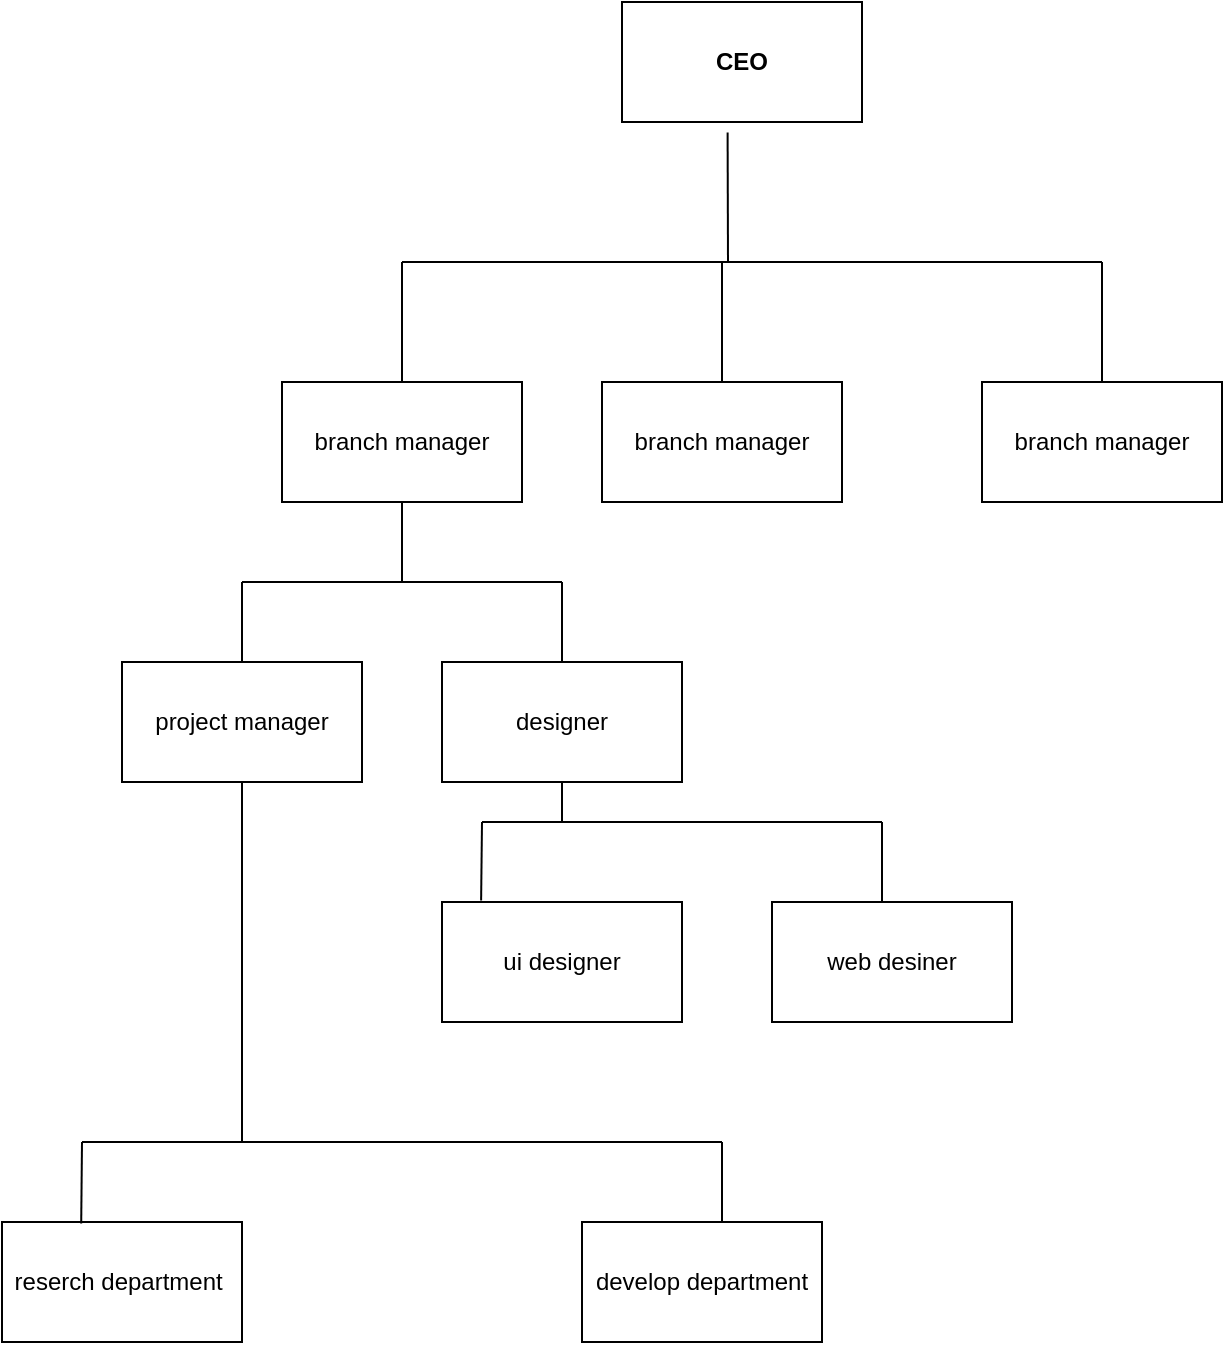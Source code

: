 <mxfile version="16.5.1" type="device"><diagram id="20iHX9zYD8re5vorN_mR" name="Page-1"><mxGraphModel dx="1038" dy="641" grid="1" gridSize="10" guides="1" tooltips="1" connect="1" arrows="1" fold="1" page="1" pageScale="1" pageWidth="850" pageHeight="1100" math="0" shadow="0"><root><mxCell id="0"/><mxCell id="1" parent="0"/><mxCell id="bG9o_JWu6Bs8u7YM18qz-1" value="&lt;div style=&quot;text-align: justify&quot;&gt;&lt;b&gt;CEO&lt;/b&gt;&lt;/div&gt;" style="rounded=0;whiteSpace=wrap;html=1;" vertex="1" parent="1"><mxGeometry x="350" y="30" width="120" height="60" as="geometry"/></mxCell><mxCell id="bG9o_JWu6Bs8u7YM18qz-2" value="branch manager" style="rounded=0;whiteSpace=wrap;html=1;" vertex="1" parent="1"><mxGeometry x="180" y="220" width="120" height="60" as="geometry"/></mxCell><mxCell id="bG9o_JWu6Bs8u7YM18qz-7" value="branch manager" style="rounded=0;whiteSpace=wrap;html=1;" vertex="1" parent="1"><mxGeometry x="340" y="220" width="120" height="60" as="geometry"/></mxCell><mxCell id="bG9o_JWu6Bs8u7YM18qz-8" value="branch manager" style="rounded=0;whiteSpace=wrap;html=1;" vertex="1" parent="1"><mxGeometry x="530" y="220" width="120" height="60" as="geometry"/></mxCell><mxCell id="bG9o_JWu6Bs8u7YM18qz-11" value="" style="endArrow=none;html=1;rounded=0;entryX=0.44;entryY=1.087;entryDx=0;entryDy=0;entryPerimeter=0;" edge="1" parent="1" target="bG9o_JWu6Bs8u7YM18qz-1"><mxGeometry width="50" height="50" relative="1" as="geometry"><mxPoint x="403" y="160" as="sourcePoint"/><mxPoint x="430" y="90" as="targetPoint"/></mxGeometry></mxCell><mxCell id="bG9o_JWu6Bs8u7YM18qz-12" value="" style="endArrow=none;html=1;rounded=0;" edge="1" parent="1"><mxGeometry width="50" height="50" relative="1" as="geometry"><mxPoint x="240" y="160" as="sourcePoint"/><mxPoint x="590" y="160" as="targetPoint"/></mxGeometry></mxCell><mxCell id="bG9o_JWu6Bs8u7YM18qz-13" value="" style="endArrow=none;html=1;rounded=0;" edge="1" parent="1" source="bG9o_JWu6Bs8u7YM18qz-2"><mxGeometry width="50" height="50" relative="1" as="geometry"><mxPoint x="210" y="220" as="sourcePoint"/><mxPoint x="240" y="160" as="targetPoint"/></mxGeometry></mxCell><mxCell id="bG9o_JWu6Bs8u7YM18qz-14" value="" style="endArrow=none;html=1;rounded=0;exitX=0.5;exitY=0;exitDx=0;exitDy=0;" edge="1" parent="1" source="bG9o_JWu6Bs8u7YM18qz-7"><mxGeometry width="50" height="50" relative="1" as="geometry"><mxPoint x="400" y="260" as="sourcePoint"/><mxPoint x="400" y="160" as="targetPoint"/></mxGeometry></mxCell><mxCell id="bG9o_JWu6Bs8u7YM18qz-15" value="" style="endArrow=none;html=1;rounded=0;exitX=0.5;exitY=0;exitDx=0;exitDy=0;" edge="1" parent="1" source="bG9o_JWu6Bs8u7YM18qz-8"><mxGeometry width="50" height="50" relative="1" as="geometry"><mxPoint x="590" y="210" as="sourcePoint"/><mxPoint x="590" y="160" as="targetPoint"/></mxGeometry></mxCell><mxCell id="bG9o_JWu6Bs8u7YM18qz-18" value="project manager" style="rounded=0;whiteSpace=wrap;html=1;" vertex="1" parent="1"><mxGeometry x="100" y="360" width="120" height="60" as="geometry"/></mxCell><mxCell id="bG9o_JWu6Bs8u7YM18qz-19" value="" style="endArrow=none;html=1;rounded=0;entryX=0.5;entryY=1;entryDx=0;entryDy=0;" edge="1" parent="1" target="bG9o_JWu6Bs8u7YM18qz-2"><mxGeometry width="50" height="50" relative="1" as="geometry"><mxPoint x="240" y="320" as="sourcePoint"/><mxPoint x="270" y="280" as="targetPoint"/></mxGeometry></mxCell><mxCell id="bG9o_JWu6Bs8u7YM18qz-20" value="" style="endArrow=none;html=1;rounded=0;" edge="1" parent="1"><mxGeometry width="50" height="50" relative="1" as="geometry"><mxPoint x="160" y="320" as="sourcePoint"/><mxPoint x="320" y="320" as="targetPoint"/></mxGeometry></mxCell><mxCell id="bG9o_JWu6Bs8u7YM18qz-22" value="" style="endArrow=none;html=1;rounded=0;exitX=0.5;exitY=0;exitDx=0;exitDy=0;" edge="1" parent="1" source="bG9o_JWu6Bs8u7YM18qz-18"><mxGeometry width="50" height="50" relative="1" as="geometry"><mxPoint x="140" y="370" as="sourcePoint"/><mxPoint x="160" y="320" as="targetPoint"/></mxGeometry></mxCell><mxCell id="bG9o_JWu6Bs8u7YM18qz-23" value="designer" style="rounded=0;whiteSpace=wrap;html=1;" vertex="1" parent="1"><mxGeometry x="260" y="360" width="120" height="60" as="geometry"/></mxCell><mxCell id="bG9o_JWu6Bs8u7YM18qz-26" value="" style="endArrow=none;html=1;rounded=0;exitX=0.5;exitY=0;exitDx=0;exitDy=0;" edge="1" parent="1" source="bG9o_JWu6Bs8u7YM18qz-23"><mxGeometry width="50" height="50" relative="1" as="geometry"><mxPoint x="300" y="370" as="sourcePoint"/><mxPoint x="320" y="320" as="targetPoint"/></mxGeometry></mxCell><mxCell id="bG9o_JWu6Bs8u7YM18qz-27" value="ui designer" style="rounded=0;whiteSpace=wrap;html=1;" vertex="1" parent="1"><mxGeometry x="260" y="480" width="120" height="60" as="geometry"/></mxCell><mxCell id="bG9o_JWu6Bs8u7YM18qz-28" value="" style="endArrow=none;html=1;rounded=0;entryX=0.5;entryY=1;entryDx=0;entryDy=0;" edge="1" parent="1" target="bG9o_JWu6Bs8u7YM18qz-23"><mxGeometry width="50" height="50" relative="1" as="geometry"><mxPoint x="320" y="440" as="sourcePoint"/><mxPoint x="450" y="410" as="targetPoint"/></mxGeometry></mxCell><mxCell id="bG9o_JWu6Bs8u7YM18qz-30" value="web desiner" style="rounded=0;whiteSpace=wrap;html=1;" vertex="1" parent="1"><mxGeometry x="425" y="480" width="120" height="60" as="geometry"/></mxCell><mxCell id="bG9o_JWu6Bs8u7YM18qz-32" value="" style="endArrow=none;html=1;rounded=0;" edge="1" parent="1"><mxGeometry width="50" height="50" relative="1" as="geometry"><mxPoint x="280" y="440" as="sourcePoint"/><mxPoint x="480" y="440" as="targetPoint"/></mxGeometry></mxCell><mxCell id="bG9o_JWu6Bs8u7YM18qz-33" value="" style="endArrow=none;html=1;rounded=0;exitX=0.163;exitY=-0.013;exitDx=0;exitDy=0;exitPerimeter=0;" edge="1" parent="1" source="bG9o_JWu6Bs8u7YM18qz-27"><mxGeometry width="50" height="50" relative="1" as="geometry"><mxPoint x="400" y="460" as="sourcePoint"/><mxPoint x="280" y="440" as="targetPoint"/></mxGeometry></mxCell><mxCell id="bG9o_JWu6Bs8u7YM18qz-34" value="" style="endArrow=none;html=1;rounded=0;" edge="1" parent="1"><mxGeometry width="50" height="50" relative="1" as="geometry"><mxPoint x="480" y="480" as="sourcePoint"/><mxPoint x="480" y="440" as="targetPoint"/></mxGeometry></mxCell><mxCell id="bG9o_JWu6Bs8u7YM18qz-35" value="reserch department&amp;nbsp;" style="rounded=0;whiteSpace=wrap;html=1;" vertex="1" parent="1"><mxGeometry x="40" y="640" width="120" height="60" as="geometry"/></mxCell><mxCell id="bG9o_JWu6Bs8u7YM18qz-36" value="" style="endArrow=none;html=1;rounded=0;entryX=0.5;entryY=1;entryDx=0;entryDy=0;" edge="1" parent="1" target="bG9o_JWu6Bs8u7YM18qz-18"><mxGeometry width="50" height="50" relative="1" as="geometry"><mxPoint x="160" y="600" as="sourcePoint"/><mxPoint x="190" y="420" as="targetPoint"/></mxGeometry></mxCell><mxCell id="bG9o_JWu6Bs8u7YM18qz-37" value="" style="endArrow=none;html=1;rounded=0;" edge="1" parent="1"><mxGeometry width="50" height="50" relative="1" as="geometry"><mxPoint x="80" y="600" as="sourcePoint"/><mxPoint x="400" y="600" as="targetPoint"/></mxGeometry></mxCell><mxCell id="bG9o_JWu6Bs8u7YM18qz-38" value="" style="endArrow=none;html=1;rounded=0;exitX=0.33;exitY=0.013;exitDx=0;exitDy=0;exitPerimeter=0;" edge="1" parent="1" source="bG9o_JWu6Bs8u7YM18qz-35"><mxGeometry width="50" height="50" relative="1" as="geometry"><mxPoint x="70" y="660" as="sourcePoint"/><mxPoint x="80" y="600" as="targetPoint"/></mxGeometry></mxCell><mxCell id="bG9o_JWu6Bs8u7YM18qz-39" value="develop department" style="rounded=0;whiteSpace=wrap;html=1;" vertex="1" parent="1"><mxGeometry x="330" y="640" width="120" height="60" as="geometry"/></mxCell><mxCell id="bG9o_JWu6Bs8u7YM18qz-40" value="" style="endArrow=none;html=1;rounded=0;" edge="1" parent="1"><mxGeometry width="50" height="50" relative="1" as="geometry"><mxPoint x="400" y="640" as="sourcePoint"/><mxPoint x="400" y="600" as="targetPoint"/></mxGeometry></mxCell></root></mxGraphModel></diagram></mxfile>